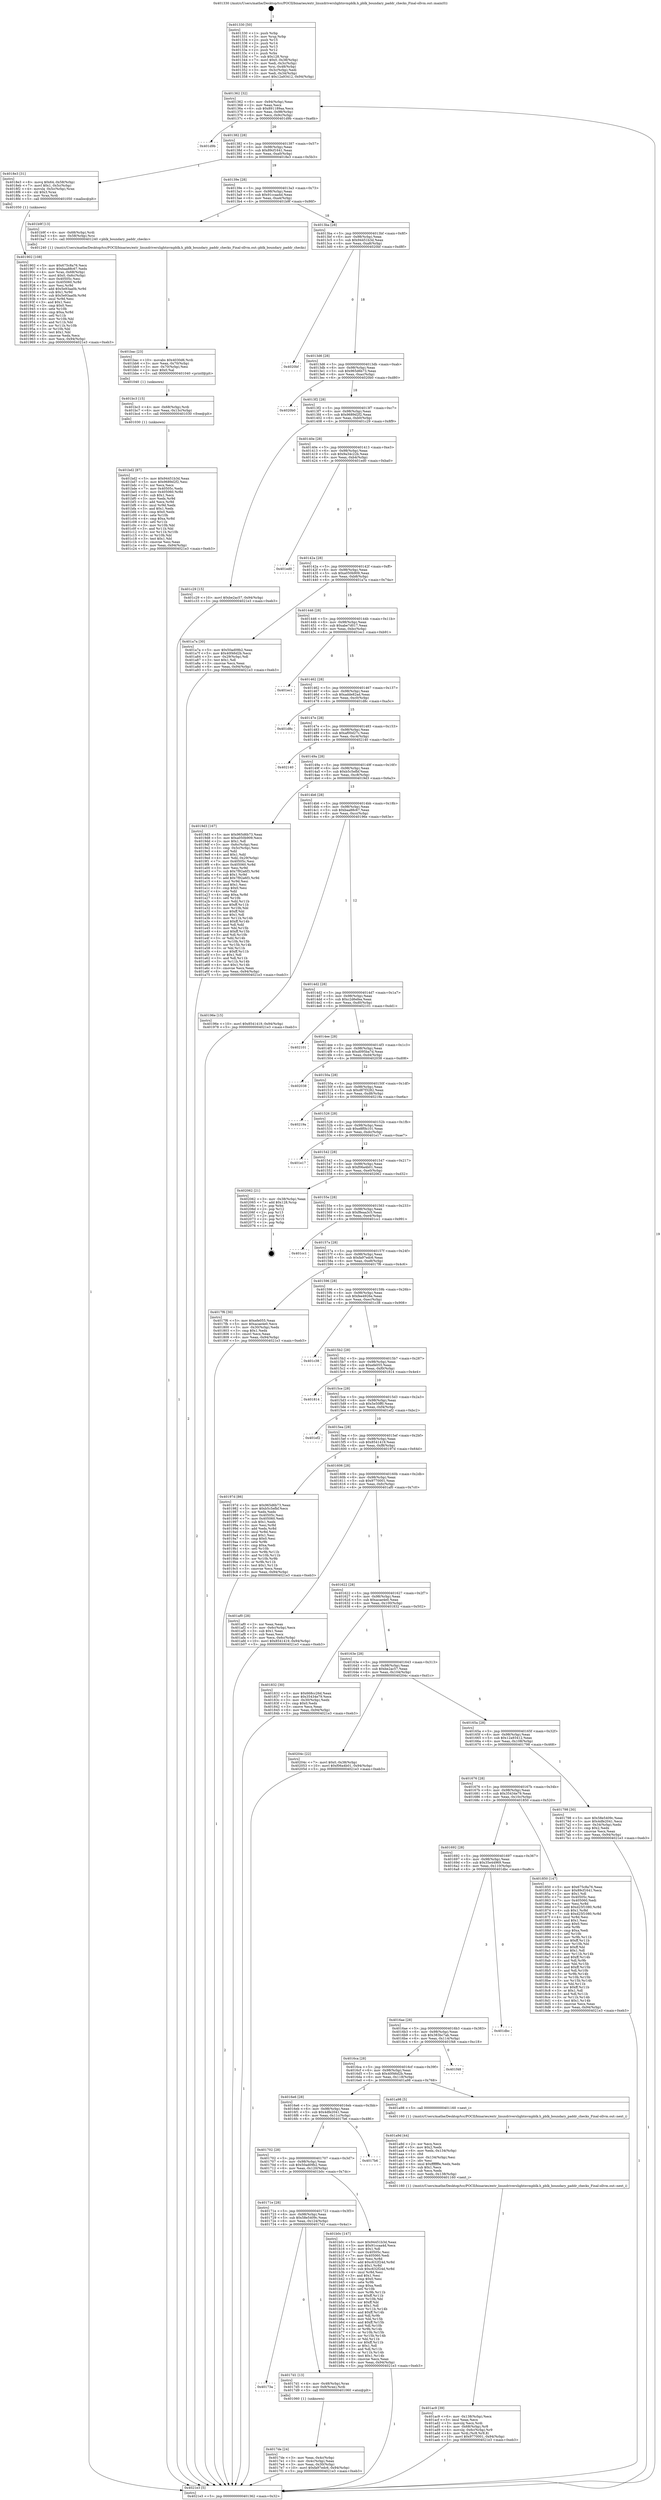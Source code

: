 digraph "0x401330" {
  label = "0x401330 (/mnt/c/Users/mathe/Desktop/tcc/POCII/binaries/extr_linuxdriverslightnvmpblk.h_pblk_boundary_paddr_checks_Final-ollvm.out::main(0))"
  labelloc = "t"
  node[shape=record]

  Entry [label="",width=0.3,height=0.3,shape=circle,fillcolor=black,style=filled]
  "0x401362" [label="{
     0x401362 [32]\l
     | [instrs]\l
     &nbsp;&nbsp;0x401362 \<+6\>: mov -0x94(%rbp),%eax\l
     &nbsp;&nbsp;0x401368 \<+2\>: mov %eax,%ecx\l
     &nbsp;&nbsp;0x40136a \<+6\>: sub $0x891189aa,%ecx\l
     &nbsp;&nbsp;0x401370 \<+6\>: mov %eax,-0x98(%rbp)\l
     &nbsp;&nbsp;0x401376 \<+6\>: mov %ecx,-0x9c(%rbp)\l
     &nbsp;&nbsp;0x40137c \<+6\>: je 0000000000401d9b \<main+0xa6b\>\l
  }"]
  "0x401d9b" [label="{
     0x401d9b\l
  }", style=dashed]
  "0x401382" [label="{
     0x401382 [28]\l
     | [instrs]\l
     &nbsp;&nbsp;0x401382 \<+5\>: jmp 0000000000401387 \<main+0x57\>\l
     &nbsp;&nbsp;0x401387 \<+6\>: mov -0x98(%rbp),%eax\l
     &nbsp;&nbsp;0x40138d \<+5\>: sub $0x89cf1641,%eax\l
     &nbsp;&nbsp;0x401392 \<+6\>: mov %eax,-0xa0(%rbp)\l
     &nbsp;&nbsp;0x401398 \<+6\>: je 00000000004018e3 \<main+0x5b3\>\l
  }"]
  Exit [label="",width=0.3,height=0.3,shape=circle,fillcolor=black,style=filled,peripheries=2]
  "0x4018e3" [label="{
     0x4018e3 [31]\l
     | [instrs]\l
     &nbsp;&nbsp;0x4018e3 \<+8\>: movq $0x64,-0x58(%rbp)\l
     &nbsp;&nbsp;0x4018eb \<+7\>: movl $0x1,-0x5c(%rbp)\l
     &nbsp;&nbsp;0x4018f2 \<+4\>: movslq -0x5c(%rbp),%rax\l
     &nbsp;&nbsp;0x4018f6 \<+4\>: shl $0x3,%rax\l
     &nbsp;&nbsp;0x4018fa \<+3\>: mov %rax,%rdi\l
     &nbsp;&nbsp;0x4018fd \<+5\>: call 0000000000401050 \<malloc@plt\>\l
     | [calls]\l
     &nbsp;&nbsp;0x401050 \{1\} (unknown)\l
  }"]
  "0x40139e" [label="{
     0x40139e [28]\l
     | [instrs]\l
     &nbsp;&nbsp;0x40139e \<+5\>: jmp 00000000004013a3 \<main+0x73\>\l
     &nbsp;&nbsp;0x4013a3 \<+6\>: mov -0x98(%rbp),%eax\l
     &nbsp;&nbsp;0x4013a9 \<+5\>: sub $0x91ccaa4d,%eax\l
     &nbsp;&nbsp;0x4013ae \<+6\>: mov %eax,-0xa4(%rbp)\l
     &nbsp;&nbsp;0x4013b4 \<+6\>: je 0000000000401b9f \<main+0x86f\>\l
  }"]
  "0x401bd2" [label="{
     0x401bd2 [87]\l
     | [instrs]\l
     &nbsp;&nbsp;0x401bd2 \<+5\>: mov $0x94451b3d,%eax\l
     &nbsp;&nbsp;0x401bd7 \<+5\>: mov $0x9689d2f2,%esi\l
     &nbsp;&nbsp;0x401bdc \<+2\>: xor %ecx,%ecx\l
     &nbsp;&nbsp;0x401bde \<+7\>: mov 0x40505c,%edx\l
     &nbsp;&nbsp;0x401be5 \<+8\>: mov 0x405060,%r8d\l
     &nbsp;&nbsp;0x401bed \<+3\>: sub $0x1,%ecx\l
     &nbsp;&nbsp;0x401bf0 \<+3\>: mov %edx,%r9d\l
     &nbsp;&nbsp;0x401bf3 \<+3\>: add %ecx,%r9d\l
     &nbsp;&nbsp;0x401bf6 \<+4\>: imul %r9d,%edx\l
     &nbsp;&nbsp;0x401bfa \<+3\>: and $0x1,%edx\l
     &nbsp;&nbsp;0x401bfd \<+3\>: cmp $0x0,%edx\l
     &nbsp;&nbsp;0x401c00 \<+4\>: sete %r10b\l
     &nbsp;&nbsp;0x401c04 \<+4\>: cmp $0xa,%r8d\l
     &nbsp;&nbsp;0x401c08 \<+4\>: setl %r11b\l
     &nbsp;&nbsp;0x401c0c \<+3\>: mov %r10b,%bl\l
     &nbsp;&nbsp;0x401c0f \<+3\>: and %r11b,%bl\l
     &nbsp;&nbsp;0x401c12 \<+3\>: xor %r11b,%r10b\l
     &nbsp;&nbsp;0x401c15 \<+3\>: or %r10b,%bl\l
     &nbsp;&nbsp;0x401c18 \<+3\>: test $0x1,%bl\l
     &nbsp;&nbsp;0x401c1b \<+3\>: cmovne %esi,%eax\l
     &nbsp;&nbsp;0x401c1e \<+6\>: mov %eax,-0x94(%rbp)\l
     &nbsp;&nbsp;0x401c24 \<+5\>: jmp 00000000004021e3 \<main+0xeb3\>\l
  }"]
  "0x401b9f" [label="{
     0x401b9f [13]\l
     | [instrs]\l
     &nbsp;&nbsp;0x401b9f \<+4\>: mov -0x68(%rbp),%rdi\l
     &nbsp;&nbsp;0x401ba3 \<+4\>: mov -0x58(%rbp),%rsi\l
     &nbsp;&nbsp;0x401ba7 \<+5\>: call 0000000000401240 \<pblk_boundary_paddr_checks\>\l
     | [calls]\l
     &nbsp;&nbsp;0x401240 \{1\} (/mnt/c/Users/mathe/Desktop/tcc/POCII/binaries/extr_linuxdriverslightnvmpblk.h_pblk_boundary_paddr_checks_Final-ollvm.out::pblk_boundary_paddr_checks)\l
  }"]
  "0x4013ba" [label="{
     0x4013ba [28]\l
     | [instrs]\l
     &nbsp;&nbsp;0x4013ba \<+5\>: jmp 00000000004013bf \<main+0x8f\>\l
     &nbsp;&nbsp;0x4013bf \<+6\>: mov -0x98(%rbp),%eax\l
     &nbsp;&nbsp;0x4013c5 \<+5\>: sub $0x94451b3d,%eax\l
     &nbsp;&nbsp;0x4013ca \<+6\>: mov %eax,-0xa8(%rbp)\l
     &nbsp;&nbsp;0x4013d0 \<+6\>: je 00000000004020bf \<main+0xd8f\>\l
  }"]
  "0x401bc3" [label="{
     0x401bc3 [15]\l
     | [instrs]\l
     &nbsp;&nbsp;0x401bc3 \<+4\>: mov -0x68(%rbp),%rdi\l
     &nbsp;&nbsp;0x401bc7 \<+6\>: mov %eax,-0x13c(%rbp)\l
     &nbsp;&nbsp;0x401bcd \<+5\>: call 0000000000401030 \<free@plt\>\l
     | [calls]\l
     &nbsp;&nbsp;0x401030 \{1\} (unknown)\l
  }"]
  "0x4020bf" [label="{
     0x4020bf\l
  }", style=dashed]
  "0x4013d6" [label="{
     0x4013d6 [28]\l
     | [instrs]\l
     &nbsp;&nbsp;0x4013d6 \<+5\>: jmp 00000000004013db \<main+0xab\>\l
     &nbsp;&nbsp;0x4013db \<+6\>: mov -0x98(%rbp),%eax\l
     &nbsp;&nbsp;0x4013e1 \<+5\>: sub $0x965d6b73,%eax\l
     &nbsp;&nbsp;0x4013e6 \<+6\>: mov %eax,-0xac(%rbp)\l
     &nbsp;&nbsp;0x4013ec \<+6\>: je 00000000004020b0 \<main+0xd80\>\l
  }"]
  "0x401bac" [label="{
     0x401bac [23]\l
     | [instrs]\l
     &nbsp;&nbsp;0x401bac \<+10\>: movabs $0x4030d6,%rdi\l
     &nbsp;&nbsp;0x401bb6 \<+3\>: mov %eax,-0x70(%rbp)\l
     &nbsp;&nbsp;0x401bb9 \<+3\>: mov -0x70(%rbp),%esi\l
     &nbsp;&nbsp;0x401bbc \<+2\>: mov $0x0,%al\l
     &nbsp;&nbsp;0x401bbe \<+5\>: call 0000000000401040 \<printf@plt\>\l
     | [calls]\l
     &nbsp;&nbsp;0x401040 \{1\} (unknown)\l
  }"]
  "0x4020b0" [label="{
     0x4020b0\l
  }", style=dashed]
  "0x4013f2" [label="{
     0x4013f2 [28]\l
     | [instrs]\l
     &nbsp;&nbsp;0x4013f2 \<+5\>: jmp 00000000004013f7 \<main+0xc7\>\l
     &nbsp;&nbsp;0x4013f7 \<+6\>: mov -0x98(%rbp),%eax\l
     &nbsp;&nbsp;0x4013fd \<+5\>: sub $0x9689d2f2,%eax\l
     &nbsp;&nbsp;0x401402 \<+6\>: mov %eax,-0xb0(%rbp)\l
     &nbsp;&nbsp;0x401408 \<+6\>: je 0000000000401c29 \<main+0x8f9\>\l
  }"]
  "0x401ac9" [label="{
     0x401ac9 [39]\l
     | [instrs]\l
     &nbsp;&nbsp;0x401ac9 \<+6\>: mov -0x138(%rbp),%ecx\l
     &nbsp;&nbsp;0x401acf \<+3\>: imul %eax,%ecx\l
     &nbsp;&nbsp;0x401ad2 \<+3\>: movslq %ecx,%rdi\l
     &nbsp;&nbsp;0x401ad5 \<+4\>: mov -0x68(%rbp),%r8\l
     &nbsp;&nbsp;0x401ad9 \<+4\>: movslq -0x6c(%rbp),%r9\l
     &nbsp;&nbsp;0x401add \<+4\>: mov %rdi,(%r8,%r9,8)\l
     &nbsp;&nbsp;0x401ae1 \<+10\>: movl $0x9770001,-0x94(%rbp)\l
     &nbsp;&nbsp;0x401aeb \<+5\>: jmp 00000000004021e3 \<main+0xeb3\>\l
  }"]
  "0x401c29" [label="{
     0x401c29 [15]\l
     | [instrs]\l
     &nbsp;&nbsp;0x401c29 \<+10\>: movl $0xbe2ac57,-0x94(%rbp)\l
     &nbsp;&nbsp;0x401c33 \<+5\>: jmp 00000000004021e3 \<main+0xeb3\>\l
  }"]
  "0x40140e" [label="{
     0x40140e [28]\l
     | [instrs]\l
     &nbsp;&nbsp;0x40140e \<+5\>: jmp 0000000000401413 \<main+0xe3\>\l
     &nbsp;&nbsp;0x401413 \<+6\>: mov -0x98(%rbp),%eax\l
     &nbsp;&nbsp;0x401419 \<+5\>: sub $0x9a34c22b,%eax\l
     &nbsp;&nbsp;0x40141e \<+6\>: mov %eax,-0xb4(%rbp)\l
     &nbsp;&nbsp;0x401424 \<+6\>: je 0000000000401ed0 \<main+0xba0\>\l
  }"]
  "0x401a9d" [label="{
     0x401a9d [44]\l
     | [instrs]\l
     &nbsp;&nbsp;0x401a9d \<+2\>: xor %ecx,%ecx\l
     &nbsp;&nbsp;0x401a9f \<+5\>: mov $0x2,%edx\l
     &nbsp;&nbsp;0x401aa4 \<+6\>: mov %edx,-0x134(%rbp)\l
     &nbsp;&nbsp;0x401aaa \<+1\>: cltd\l
     &nbsp;&nbsp;0x401aab \<+6\>: mov -0x134(%rbp),%esi\l
     &nbsp;&nbsp;0x401ab1 \<+2\>: idiv %esi\l
     &nbsp;&nbsp;0x401ab3 \<+6\>: imul $0xfffffffe,%edx,%edx\l
     &nbsp;&nbsp;0x401ab9 \<+3\>: sub $0x1,%ecx\l
     &nbsp;&nbsp;0x401abc \<+2\>: sub %ecx,%edx\l
     &nbsp;&nbsp;0x401abe \<+6\>: mov %edx,-0x138(%rbp)\l
     &nbsp;&nbsp;0x401ac4 \<+5\>: call 0000000000401160 \<next_i\>\l
     | [calls]\l
     &nbsp;&nbsp;0x401160 \{1\} (/mnt/c/Users/mathe/Desktop/tcc/POCII/binaries/extr_linuxdriverslightnvmpblk.h_pblk_boundary_paddr_checks_Final-ollvm.out::next_i)\l
  }"]
  "0x401ed0" [label="{
     0x401ed0\l
  }", style=dashed]
  "0x40142a" [label="{
     0x40142a [28]\l
     | [instrs]\l
     &nbsp;&nbsp;0x40142a \<+5\>: jmp 000000000040142f \<main+0xff\>\l
     &nbsp;&nbsp;0x40142f \<+6\>: mov -0x98(%rbp),%eax\l
     &nbsp;&nbsp;0x401435 \<+5\>: sub $0xa050b909,%eax\l
     &nbsp;&nbsp;0x40143a \<+6\>: mov %eax,-0xb8(%rbp)\l
     &nbsp;&nbsp;0x401440 \<+6\>: je 0000000000401a7a \<main+0x74a\>\l
  }"]
  "0x401902" [label="{
     0x401902 [108]\l
     | [instrs]\l
     &nbsp;&nbsp;0x401902 \<+5\>: mov $0x675c8a76,%ecx\l
     &nbsp;&nbsp;0x401907 \<+5\>: mov $0xbaa88c67,%edx\l
     &nbsp;&nbsp;0x40190c \<+4\>: mov %rax,-0x68(%rbp)\l
     &nbsp;&nbsp;0x401910 \<+7\>: movl $0x0,-0x6c(%rbp)\l
     &nbsp;&nbsp;0x401917 \<+7\>: mov 0x40505c,%esi\l
     &nbsp;&nbsp;0x40191e \<+8\>: mov 0x405060,%r8d\l
     &nbsp;&nbsp;0x401926 \<+3\>: mov %esi,%r9d\l
     &nbsp;&nbsp;0x401929 \<+7\>: add $0x5e93aa0b,%r9d\l
     &nbsp;&nbsp;0x401930 \<+4\>: sub $0x1,%r9d\l
     &nbsp;&nbsp;0x401934 \<+7\>: sub $0x5e93aa0b,%r9d\l
     &nbsp;&nbsp;0x40193b \<+4\>: imul %r9d,%esi\l
     &nbsp;&nbsp;0x40193f \<+3\>: and $0x1,%esi\l
     &nbsp;&nbsp;0x401942 \<+3\>: cmp $0x0,%esi\l
     &nbsp;&nbsp;0x401945 \<+4\>: sete %r10b\l
     &nbsp;&nbsp;0x401949 \<+4\>: cmp $0xa,%r8d\l
     &nbsp;&nbsp;0x40194d \<+4\>: setl %r11b\l
     &nbsp;&nbsp;0x401951 \<+3\>: mov %r10b,%bl\l
     &nbsp;&nbsp;0x401954 \<+3\>: and %r11b,%bl\l
     &nbsp;&nbsp;0x401957 \<+3\>: xor %r11b,%r10b\l
     &nbsp;&nbsp;0x40195a \<+3\>: or %r10b,%bl\l
     &nbsp;&nbsp;0x40195d \<+3\>: test $0x1,%bl\l
     &nbsp;&nbsp;0x401960 \<+3\>: cmovne %edx,%ecx\l
     &nbsp;&nbsp;0x401963 \<+6\>: mov %ecx,-0x94(%rbp)\l
     &nbsp;&nbsp;0x401969 \<+5\>: jmp 00000000004021e3 \<main+0xeb3\>\l
  }"]
  "0x401a7a" [label="{
     0x401a7a [30]\l
     | [instrs]\l
     &nbsp;&nbsp;0x401a7a \<+5\>: mov $0x50ad09b2,%eax\l
     &nbsp;&nbsp;0x401a7f \<+5\>: mov $0x40f46d2b,%ecx\l
     &nbsp;&nbsp;0x401a84 \<+3\>: mov -0x29(%rbp),%dl\l
     &nbsp;&nbsp;0x401a87 \<+3\>: test $0x1,%dl\l
     &nbsp;&nbsp;0x401a8a \<+3\>: cmovne %ecx,%eax\l
     &nbsp;&nbsp;0x401a8d \<+6\>: mov %eax,-0x94(%rbp)\l
     &nbsp;&nbsp;0x401a93 \<+5\>: jmp 00000000004021e3 \<main+0xeb3\>\l
  }"]
  "0x401446" [label="{
     0x401446 [28]\l
     | [instrs]\l
     &nbsp;&nbsp;0x401446 \<+5\>: jmp 000000000040144b \<main+0x11b\>\l
     &nbsp;&nbsp;0x40144b \<+6\>: mov -0x98(%rbp),%eax\l
     &nbsp;&nbsp;0x401451 \<+5\>: sub $0xabe7d017,%eax\l
     &nbsp;&nbsp;0x401456 \<+6\>: mov %eax,-0xbc(%rbp)\l
     &nbsp;&nbsp;0x40145c \<+6\>: je 0000000000401ec1 \<main+0xb91\>\l
  }"]
  "0x4017de" [label="{
     0x4017de [24]\l
     | [instrs]\l
     &nbsp;&nbsp;0x4017de \<+3\>: mov %eax,-0x4c(%rbp)\l
     &nbsp;&nbsp;0x4017e1 \<+3\>: mov -0x4c(%rbp),%eax\l
     &nbsp;&nbsp;0x4017e4 \<+3\>: mov %eax,-0x30(%rbp)\l
     &nbsp;&nbsp;0x4017e7 \<+10\>: movl $0xfa97edc6,-0x94(%rbp)\l
     &nbsp;&nbsp;0x4017f1 \<+5\>: jmp 00000000004021e3 \<main+0xeb3\>\l
  }"]
  "0x401ec1" [label="{
     0x401ec1\l
  }", style=dashed]
  "0x401462" [label="{
     0x401462 [28]\l
     | [instrs]\l
     &nbsp;&nbsp;0x401462 \<+5\>: jmp 0000000000401467 \<main+0x137\>\l
     &nbsp;&nbsp;0x401467 \<+6\>: mov -0x98(%rbp),%eax\l
     &nbsp;&nbsp;0x40146d \<+5\>: sub $0xadde82ad,%eax\l
     &nbsp;&nbsp;0x401472 \<+6\>: mov %eax,-0xc0(%rbp)\l
     &nbsp;&nbsp;0x401478 \<+6\>: je 0000000000401d8c \<main+0xa5c\>\l
  }"]
  "0x40173a" [label="{
     0x40173a\l
  }", style=dashed]
  "0x401d8c" [label="{
     0x401d8c\l
  }", style=dashed]
  "0x40147e" [label="{
     0x40147e [28]\l
     | [instrs]\l
     &nbsp;&nbsp;0x40147e \<+5\>: jmp 0000000000401483 \<main+0x153\>\l
     &nbsp;&nbsp;0x401483 \<+6\>: mov -0x98(%rbp),%eax\l
     &nbsp;&nbsp;0x401489 \<+5\>: sub $0xaf00d27c,%eax\l
     &nbsp;&nbsp;0x40148e \<+6\>: mov %eax,-0xc4(%rbp)\l
     &nbsp;&nbsp;0x401494 \<+6\>: je 0000000000402140 \<main+0xe10\>\l
  }"]
  "0x4017d1" [label="{
     0x4017d1 [13]\l
     | [instrs]\l
     &nbsp;&nbsp;0x4017d1 \<+4\>: mov -0x48(%rbp),%rax\l
     &nbsp;&nbsp;0x4017d5 \<+4\>: mov 0x8(%rax),%rdi\l
     &nbsp;&nbsp;0x4017d9 \<+5\>: call 0000000000401060 \<atoi@plt\>\l
     | [calls]\l
     &nbsp;&nbsp;0x401060 \{1\} (unknown)\l
  }"]
  "0x402140" [label="{
     0x402140\l
  }", style=dashed]
  "0x40149a" [label="{
     0x40149a [28]\l
     | [instrs]\l
     &nbsp;&nbsp;0x40149a \<+5\>: jmp 000000000040149f \<main+0x16f\>\l
     &nbsp;&nbsp;0x40149f \<+6\>: mov -0x98(%rbp),%eax\l
     &nbsp;&nbsp;0x4014a5 \<+5\>: sub $0xb5c5efbf,%eax\l
     &nbsp;&nbsp;0x4014aa \<+6\>: mov %eax,-0xc8(%rbp)\l
     &nbsp;&nbsp;0x4014b0 \<+6\>: je 00000000004019d3 \<main+0x6a3\>\l
  }"]
  "0x40171e" [label="{
     0x40171e [28]\l
     | [instrs]\l
     &nbsp;&nbsp;0x40171e \<+5\>: jmp 0000000000401723 \<main+0x3f3\>\l
     &nbsp;&nbsp;0x401723 \<+6\>: mov -0x98(%rbp),%eax\l
     &nbsp;&nbsp;0x401729 \<+5\>: sub $0x58e5409c,%eax\l
     &nbsp;&nbsp;0x40172e \<+6\>: mov %eax,-0x124(%rbp)\l
     &nbsp;&nbsp;0x401734 \<+6\>: je 00000000004017d1 \<main+0x4a1\>\l
  }"]
  "0x4019d3" [label="{
     0x4019d3 [167]\l
     | [instrs]\l
     &nbsp;&nbsp;0x4019d3 \<+5\>: mov $0x965d6b73,%eax\l
     &nbsp;&nbsp;0x4019d8 \<+5\>: mov $0xa050b909,%ecx\l
     &nbsp;&nbsp;0x4019dd \<+2\>: mov $0x1,%dl\l
     &nbsp;&nbsp;0x4019df \<+3\>: mov -0x6c(%rbp),%esi\l
     &nbsp;&nbsp;0x4019e2 \<+3\>: cmp -0x5c(%rbp),%esi\l
     &nbsp;&nbsp;0x4019e5 \<+4\>: setl %dil\l
     &nbsp;&nbsp;0x4019e9 \<+4\>: and $0x1,%dil\l
     &nbsp;&nbsp;0x4019ed \<+4\>: mov %dil,-0x29(%rbp)\l
     &nbsp;&nbsp;0x4019f1 \<+7\>: mov 0x40505c,%esi\l
     &nbsp;&nbsp;0x4019f8 \<+8\>: mov 0x405060,%r8d\l
     &nbsp;&nbsp;0x401a00 \<+3\>: mov %esi,%r9d\l
     &nbsp;&nbsp;0x401a03 \<+7\>: sub $0x7f92a6f3,%r9d\l
     &nbsp;&nbsp;0x401a0a \<+4\>: sub $0x1,%r9d\l
     &nbsp;&nbsp;0x401a0e \<+7\>: add $0x7f92a6f3,%r9d\l
     &nbsp;&nbsp;0x401a15 \<+4\>: imul %r9d,%esi\l
     &nbsp;&nbsp;0x401a19 \<+3\>: and $0x1,%esi\l
     &nbsp;&nbsp;0x401a1c \<+3\>: cmp $0x0,%esi\l
     &nbsp;&nbsp;0x401a1f \<+4\>: sete %dil\l
     &nbsp;&nbsp;0x401a23 \<+4\>: cmp $0xa,%r8d\l
     &nbsp;&nbsp;0x401a27 \<+4\>: setl %r10b\l
     &nbsp;&nbsp;0x401a2b \<+3\>: mov %dil,%r11b\l
     &nbsp;&nbsp;0x401a2e \<+4\>: xor $0xff,%r11b\l
     &nbsp;&nbsp;0x401a32 \<+3\>: mov %r10b,%bl\l
     &nbsp;&nbsp;0x401a35 \<+3\>: xor $0xff,%bl\l
     &nbsp;&nbsp;0x401a38 \<+3\>: xor $0x1,%dl\l
     &nbsp;&nbsp;0x401a3b \<+3\>: mov %r11b,%r14b\l
     &nbsp;&nbsp;0x401a3e \<+4\>: and $0xff,%r14b\l
     &nbsp;&nbsp;0x401a42 \<+3\>: and %dl,%dil\l
     &nbsp;&nbsp;0x401a45 \<+3\>: mov %bl,%r15b\l
     &nbsp;&nbsp;0x401a48 \<+4\>: and $0xff,%r15b\l
     &nbsp;&nbsp;0x401a4c \<+3\>: and %dl,%r10b\l
     &nbsp;&nbsp;0x401a4f \<+3\>: or %dil,%r14b\l
     &nbsp;&nbsp;0x401a52 \<+3\>: or %r10b,%r15b\l
     &nbsp;&nbsp;0x401a55 \<+3\>: xor %r15b,%r14b\l
     &nbsp;&nbsp;0x401a58 \<+3\>: or %bl,%r11b\l
     &nbsp;&nbsp;0x401a5b \<+4\>: xor $0xff,%r11b\l
     &nbsp;&nbsp;0x401a5f \<+3\>: or $0x1,%dl\l
     &nbsp;&nbsp;0x401a62 \<+3\>: and %dl,%r11b\l
     &nbsp;&nbsp;0x401a65 \<+3\>: or %r11b,%r14b\l
     &nbsp;&nbsp;0x401a68 \<+4\>: test $0x1,%r14b\l
     &nbsp;&nbsp;0x401a6c \<+3\>: cmovne %ecx,%eax\l
     &nbsp;&nbsp;0x401a6f \<+6\>: mov %eax,-0x94(%rbp)\l
     &nbsp;&nbsp;0x401a75 \<+5\>: jmp 00000000004021e3 \<main+0xeb3\>\l
  }"]
  "0x4014b6" [label="{
     0x4014b6 [28]\l
     | [instrs]\l
     &nbsp;&nbsp;0x4014b6 \<+5\>: jmp 00000000004014bb \<main+0x18b\>\l
     &nbsp;&nbsp;0x4014bb \<+6\>: mov -0x98(%rbp),%eax\l
     &nbsp;&nbsp;0x4014c1 \<+5\>: sub $0xbaa88c67,%eax\l
     &nbsp;&nbsp;0x4014c6 \<+6\>: mov %eax,-0xcc(%rbp)\l
     &nbsp;&nbsp;0x4014cc \<+6\>: je 000000000040196e \<main+0x63e\>\l
  }"]
  "0x401b0c" [label="{
     0x401b0c [147]\l
     | [instrs]\l
     &nbsp;&nbsp;0x401b0c \<+5\>: mov $0x94451b3d,%eax\l
     &nbsp;&nbsp;0x401b11 \<+5\>: mov $0x91ccaa4d,%ecx\l
     &nbsp;&nbsp;0x401b16 \<+2\>: mov $0x1,%dl\l
     &nbsp;&nbsp;0x401b18 \<+7\>: mov 0x40505c,%esi\l
     &nbsp;&nbsp;0x401b1f \<+7\>: mov 0x405060,%edi\l
     &nbsp;&nbsp;0x401b26 \<+3\>: mov %esi,%r8d\l
     &nbsp;&nbsp;0x401b29 \<+7\>: add $0xc632f24d,%r8d\l
     &nbsp;&nbsp;0x401b30 \<+4\>: sub $0x1,%r8d\l
     &nbsp;&nbsp;0x401b34 \<+7\>: sub $0xc632f24d,%r8d\l
     &nbsp;&nbsp;0x401b3b \<+4\>: imul %r8d,%esi\l
     &nbsp;&nbsp;0x401b3f \<+3\>: and $0x1,%esi\l
     &nbsp;&nbsp;0x401b42 \<+3\>: cmp $0x0,%esi\l
     &nbsp;&nbsp;0x401b45 \<+4\>: sete %r9b\l
     &nbsp;&nbsp;0x401b49 \<+3\>: cmp $0xa,%edi\l
     &nbsp;&nbsp;0x401b4c \<+4\>: setl %r10b\l
     &nbsp;&nbsp;0x401b50 \<+3\>: mov %r9b,%r11b\l
     &nbsp;&nbsp;0x401b53 \<+4\>: xor $0xff,%r11b\l
     &nbsp;&nbsp;0x401b57 \<+3\>: mov %r10b,%bl\l
     &nbsp;&nbsp;0x401b5a \<+3\>: xor $0xff,%bl\l
     &nbsp;&nbsp;0x401b5d \<+3\>: xor $0x1,%dl\l
     &nbsp;&nbsp;0x401b60 \<+3\>: mov %r11b,%r14b\l
     &nbsp;&nbsp;0x401b63 \<+4\>: and $0xff,%r14b\l
     &nbsp;&nbsp;0x401b67 \<+3\>: and %dl,%r9b\l
     &nbsp;&nbsp;0x401b6a \<+3\>: mov %bl,%r15b\l
     &nbsp;&nbsp;0x401b6d \<+4\>: and $0xff,%r15b\l
     &nbsp;&nbsp;0x401b71 \<+3\>: and %dl,%r10b\l
     &nbsp;&nbsp;0x401b74 \<+3\>: or %r9b,%r14b\l
     &nbsp;&nbsp;0x401b77 \<+3\>: or %r10b,%r15b\l
     &nbsp;&nbsp;0x401b7a \<+3\>: xor %r15b,%r14b\l
     &nbsp;&nbsp;0x401b7d \<+3\>: or %bl,%r11b\l
     &nbsp;&nbsp;0x401b80 \<+4\>: xor $0xff,%r11b\l
     &nbsp;&nbsp;0x401b84 \<+3\>: or $0x1,%dl\l
     &nbsp;&nbsp;0x401b87 \<+3\>: and %dl,%r11b\l
     &nbsp;&nbsp;0x401b8a \<+3\>: or %r11b,%r14b\l
     &nbsp;&nbsp;0x401b8d \<+4\>: test $0x1,%r14b\l
     &nbsp;&nbsp;0x401b91 \<+3\>: cmovne %ecx,%eax\l
     &nbsp;&nbsp;0x401b94 \<+6\>: mov %eax,-0x94(%rbp)\l
     &nbsp;&nbsp;0x401b9a \<+5\>: jmp 00000000004021e3 \<main+0xeb3\>\l
  }"]
  "0x40196e" [label="{
     0x40196e [15]\l
     | [instrs]\l
     &nbsp;&nbsp;0x40196e \<+10\>: movl $0x8541419,-0x94(%rbp)\l
     &nbsp;&nbsp;0x401978 \<+5\>: jmp 00000000004021e3 \<main+0xeb3\>\l
  }"]
  "0x4014d2" [label="{
     0x4014d2 [28]\l
     | [instrs]\l
     &nbsp;&nbsp;0x4014d2 \<+5\>: jmp 00000000004014d7 \<main+0x1a7\>\l
     &nbsp;&nbsp;0x4014d7 \<+6\>: mov -0x98(%rbp),%eax\l
     &nbsp;&nbsp;0x4014dd \<+5\>: sub $0xc2d6efea,%eax\l
     &nbsp;&nbsp;0x4014e2 \<+6\>: mov %eax,-0xd0(%rbp)\l
     &nbsp;&nbsp;0x4014e8 \<+6\>: je 0000000000402101 \<main+0xdd1\>\l
  }"]
  "0x401702" [label="{
     0x401702 [28]\l
     | [instrs]\l
     &nbsp;&nbsp;0x401702 \<+5\>: jmp 0000000000401707 \<main+0x3d7\>\l
     &nbsp;&nbsp;0x401707 \<+6\>: mov -0x98(%rbp),%eax\l
     &nbsp;&nbsp;0x40170d \<+5\>: sub $0x50ad09b2,%eax\l
     &nbsp;&nbsp;0x401712 \<+6\>: mov %eax,-0x120(%rbp)\l
     &nbsp;&nbsp;0x401718 \<+6\>: je 0000000000401b0c \<main+0x7dc\>\l
  }"]
  "0x402101" [label="{
     0x402101\l
  }", style=dashed]
  "0x4014ee" [label="{
     0x4014ee [28]\l
     | [instrs]\l
     &nbsp;&nbsp;0x4014ee \<+5\>: jmp 00000000004014f3 \<main+0x1c3\>\l
     &nbsp;&nbsp;0x4014f3 \<+6\>: mov -0x98(%rbp),%eax\l
     &nbsp;&nbsp;0x4014f9 \<+5\>: sub $0xd095ba7d,%eax\l
     &nbsp;&nbsp;0x4014fe \<+6\>: mov %eax,-0xd4(%rbp)\l
     &nbsp;&nbsp;0x401504 \<+6\>: je 0000000000402038 \<main+0xd08\>\l
  }"]
  "0x4017b6" [label="{
     0x4017b6\l
  }", style=dashed]
  "0x402038" [label="{
     0x402038\l
  }", style=dashed]
  "0x40150a" [label="{
     0x40150a [28]\l
     | [instrs]\l
     &nbsp;&nbsp;0x40150a \<+5\>: jmp 000000000040150f \<main+0x1df\>\l
     &nbsp;&nbsp;0x40150f \<+6\>: mov -0x98(%rbp),%eax\l
     &nbsp;&nbsp;0x401515 \<+5\>: sub $0xd87f3282,%eax\l
     &nbsp;&nbsp;0x40151a \<+6\>: mov %eax,-0xd8(%rbp)\l
     &nbsp;&nbsp;0x401520 \<+6\>: je 000000000040219a \<main+0xe6a\>\l
  }"]
  "0x4016e6" [label="{
     0x4016e6 [28]\l
     | [instrs]\l
     &nbsp;&nbsp;0x4016e6 \<+5\>: jmp 00000000004016eb \<main+0x3bb\>\l
     &nbsp;&nbsp;0x4016eb \<+6\>: mov -0x98(%rbp),%eax\l
     &nbsp;&nbsp;0x4016f1 \<+5\>: sub $0x4dfe2041,%eax\l
     &nbsp;&nbsp;0x4016f6 \<+6\>: mov %eax,-0x11c(%rbp)\l
     &nbsp;&nbsp;0x4016fc \<+6\>: je 00000000004017b6 \<main+0x486\>\l
  }"]
  "0x40219a" [label="{
     0x40219a\l
  }", style=dashed]
  "0x401526" [label="{
     0x401526 [28]\l
     | [instrs]\l
     &nbsp;&nbsp;0x401526 \<+5\>: jmp 000000000040152b \<main+0x1fb\>\l
     &nbsp;&nbsp;0x40152b \<+6\>: mov -0x98(%rbp),%eax\l
     &nbsp;&nbsp;0x401531 \<+5\>: sub $0xe8f0b101,%eax\l
     &nbsp;&nbsp;0x401536 \<+6\>: mov %eax,-0xdc(%rbp)\l
     &nbsp;&nbsp;0x40153c \<+6\>: je 0000000000401e17 \<main+0xae7\>\l
  }"]
  "0x401a98" [label="{
     0x401a98 [5]\l
     | [instrs]\l
     &nbsp;&nbsp;0x401a98 \<+5\>: call 0000000000401160 \<next_i\>\l
     | [calls]\l
     &nbsp;&nbsp;0x401160 \{1\} (/mnt/c/Users/mathe/Desktop/tcc/POCII/binaries/extr_linuxdriverslightnvmpblk.h_pblk_boundary_paddr_checks_Final-ollvm.out::next_i)\l
  }"]
  "0x401e17" [label="{
     0x401e17\l
  }", style=dashed]
  "0x401542" [label="{
     0x401542 [28]\l
     | [instrs]\l
     &nbsp;&nbsp;0x401542 \<+5\>: jmp 0000000000401547 \<main+0x217\>\l
     &nbsp;&nbsp;0x401547 \<+6\>: mov -0x98(%rbp),%eax\l
     &nbsp;&nbsp;0x40154d \<+5\>: sub $0xf06a4b01,%eax\l
     &nbsp;&nbsp;0x401552 \<+6\>: mov %eax,-0xe0(%rbp)\l
     &nbsp;&nbsp;0x401558 \<+6\>: je 0000000000402062 \<main+0xd32\>\l
  }"]
  "0x4016ca" [label="{
     0x4016ca [28]\l
     | [instrs]\l
     &nbsp;&nbsp;0x4016ca \<+5\>: jmp 00000000004016cf \<main+0x39f\>\l
     &nbsp;&nbsp;0x4016cf \<+6\>: mov -0x98(%rbp),%eax\l
     &nbsp;&nbsp;0x4016d5 \<+5\>: sub $0x40f46d2b,%eax\l
     &nbsp;&nbsp;0x4016da \<+6\>: mov %eax,-0x118(%rbp)\l
     &nbsp;&nbsp;0x4016e0 \<+6\>: je 0000000000401a98 \<main+0x768\>\l
  }"]
  "0x402062" [label="{
     0x402062 [21]\l
     | [instrs]\l
     &nbsp;&nbsp;0x402062 \<+3\>: mov -0x38(%rbp),%eax\l
     &nbsp;&nbsp;0x402065 \<+7\>: add $0x128,%rsp\l
     &nbsp;&nbsp;0x40206c \<+1\>: pop %rbx\l
     &nbsp;&nbsp;0x40206d \<+2\>: pop %r12\l
     &nbsp;&nbsp;0x40206f \<+2\>: pop %r13\l
     &nbsp;&nbsp;0x402071 \<+2\>: pop %r14\l
     &nbsp;&nbsp;0x402073 \<+2\>: pop %r15\l
     &nbsp;&nbsp;0x402075 \<+1\>: pop %rbp\l
     &nbsp;&nbsp;0x402076 \<+1\>: ret\l
  }"]
  "0x40155e" [label="{
     0x40155e [28]\l
     | [instrs]\l
     &nbsp;&nbsp;0x40155e \<+5\>: jmp 0000000000401563 \<main+0x233\>\l
     &nbsp;&nbsp;0x401563 \<+6\>: mov -0x98(%rbp),%eax\l
     &nbsp;&nbsp;0x401569 \<+5\>: sub $0xf8eaa3c5,%eax\l
     &nbsp;&nbsp;0x40156e \<+6\>: mov %eax,-0xe4(%rbp)\l
     &nbsp;&nbsp;0x401574 \<+6\>: je 0000000000401cc1 \<main+0x991\>\l
  }"]
  "0x401f48" [label="{
     0x401f48\l
  }", style=dashed]
  "0x401cc1" [label="{
     0x401cc1\l
  }", style=dashed]
  "0x40157a" [label="{
     0x40157a [28]\l
     | [instrs]\l
     &nbsp;&nbsp;0x40157a \<+5\>: jmp 000000000040157f \<main+0x24f\>\l
     &nbsp;&nbsp;0x40157f \<+6\>: mov -0x98(%rbp),%eax\l
     &nbsp;&nbsp;0x401585 \<+5\>: sub $0xfa97edc6,%eax\l
     &nbsp;&nbsp;0x40158a \<+6\>: mov %eax,-0xe8(%rbp)\l
     &nbsp;&nbsp;0x401590 \<+6\>: je 00000000004017f6 \<main+0x4c6\>\l
  }"]
  "0x4016ae" [label="{
     0x4016ae [28]\l
     | [instrs]\l
     &nbsp;&nbsp;0x4016ae \<+5\>: jmp 00000000004016b3 \<main+0x383\>\l
     &nbsp;&nbsp;0x4016b3 \<+6\>: mov -0x98(%rbp),%eax\l
     &nbsp;&nbsp;0x4016b9 \<+5\>: sub $0x383bc7ab,%eax\l
     &nbsp;&nbsp;0x4016be \<+6\>: mov %eax,-0x114(%rbp)\l
     &nbsp;&nbsp;0x4016c4 \<+6\>: je 0000000000401f48 \<main+0xc18\>\l
  }"]
  "0x4017f6" [label="{
     0x4017f6 [30]\l
     | [instrs]\l
     &nbsp;&nbsp;0x4017f6 \<+5\>: mov $0xefe055,%eax\l
     &nbsp;&nbsp;0x4017fb \<+5\>: mov $0xacae4e0,%ecx\l
     &nbsp;&nbsp;0x401800 \<+3\>: mov -0x30(%rbp),%edx\l
     &nbsp;&nbsp;0x401803 \<+3\>: cmp $0x1,%edx\l
     &nbsp;&nbsp;0x401806 \<+3\>: cmovl %ecx,%eax\l
     &nbsp;&nbsp;0x401809 \<+6\>: mov %eax,-0x94(%rbp)\l
     &nbsp;&nbsp;0x40180f \<+5\>: jmp 00000000004021e3 \<main+0xeb3\>\l
  }"]
  "0x401596" [label="{
     0x401596 [28]\l
     | [instrs]\l
     &nbsp;&nbsp;0x401596 \<+5\>: jmp 000000000040159b \<main+0x26b\>\l
     &nbsp;&nbsp;0x40159b \<+6\>: mov -0x98(%rbp),%eax\l
     &nbsp;&nbsp;0x4015a1 \<+5\>: sub $0xfee4926e,%eax\l
     &nbsp;&nbsp;0x4015a6 \<+6\>: mov %eax,-0xec(%rbp)\l
     &nbsp;&nbsp;0x4015ac \<+6\>: je 0000000000401c38 \<main+0x908\>\l
  }"]
  "0x401dbc" [label="{
     0x401dbc\l
  }", style=dashed]
  "0x401c38" [label="{
     0x401c38\l
  }", style=dashed]
  "0x4015b2" [label="{
     0x4015b2 [28]\l
     | [instrs]\l
     &nbsp;&nbsp;0x4015b2 \<+5\>: jmp 00000000004015b7 \<main+0x287\>\l
     &nbsp;&nbsp;0x4015b7 \<+6\>: mov -0x98(%rbp),%eax\l
     &nbsp;&nbsp;0x4015bd \<+5\>: sub $0xefe055,%eax\l
     &nbsp;&nbsp;0x4015c2 \<+6\>: mov %eax,-0xf0(%rbp)\l
     &nbsp;&nbsp;0x4015c8 \<+6\>: je 0000000000401814 \<main+0x4e4\>\l
  }"]
  "0x401692" [label="{
     0x401692 [28]\l
     | [instrs]\l
     &nbsp;&nbsp;0x401692 \<+5\>: jmp 0000000000401697 \<main+0x367\>\l
     &nbsp;&nbsp;0x401697 \<+6\>: mov -0x98(%rbp),%eax\l
     &nbsp;&nbsp;0x40169d \<+5\>: sub $0x35e44969,%eax\l
     &nbsp;&nbsp;0x4016a2 \<+6\>: mov %eax,-0x110(%rbp)\l
     &nbsp;&nbsp;0x4016a8 \<+6\>: je 0000000000401dbc \<main+0xa8c\>\l
  }"]
  "0x401814" [label="{
     0x401814\l
  }", style=dashed]
  "0x4015ce" [label="{
     0x4015ce [28]\l
     | [instrs]\l
     &nbsp;&nbsp;0x4015ce \<+5\>: jmp 00000000004015d3 \<main+0x2a3\>\l
     &nbsp;&nbsp;0x4015d3 \<+6\>: mov -0x98(%rbp),%eax\l
     &nbsp;&nbsp;0x4015d9 \<+5\>: sub $0x5e50ff0,%eax\l
     &nbsp;&nbsp;0x4015de \<+6\>: mov %eax,-0xf4(%rbp)\l
     &nbsp;&nbsp;0x4015e4 \<+6\>: je 0000000000401ef2 \<main+0xbc2\>\l
  }"]
  "0x401850" [label="{
     0x401850 [147]\l
     | [instrs]\l
     &nbsp;&nbsp;0x401850 \<+5\>: mov $0x675c8a76,%eax\l
     &nbsp;&nbsp;0x401855 \<+5\>: mov $0x89cf1641,%ecx\l
     &nbsp;&nbsp;0x40185a \<+2\>: mov $0x1,%dl\l
     &nbsp;&nbsp;0x40185c \<+7\>: mov 0x40505c,%esi\l
     &nbsp;&nbsp;0x401863 \<+7\>: mov 0x405060,%edi\l
     &nbsp;&nbsp;0x40186a \<+3\>: mov %esi,%r8d\l
     &nbsp;&nbsp;0x40186d \<+7\>: add $0xd25f1080,%r8d\l
     &nbsp;&nbsp;0x401874 \<+4\>: sub $0x1,%r8d\l
     &nbsp;&nbsp;0x401878 \<+7\>: sub $0xd25f1080,%r8d\l
     &nbsp;&nbsp;0x40187f \<+4\>: imul %r8d,%esi\l
     &nbsp;&nbsp;0x401883 \<+3\>: and $0x1,%esi\l
     &nbsp;&nbsp;0x401886 \<+3\>: cmp $0x0,%esi\l
     &nbsp;&nbsp;0x401889 \<+4\>: sete %r9b\l
     &nbsp;&nbsp;0x40188d \<+3\>: cmp $0xa,%edi\l
     &nbsp;&nbsp;0x401890 \<+4\>: setl %r10b\l
     &nbsp;&nbsp;0x401894 \<+3\>: mov %r9b,%r11b\l
     &nbsp;&nbsp;0x401897 \<+4\>: xor $0xff,%r11b\l
     &nbsp;&nbsp;0x40189b \<+3\>: mov %r10b,%bl\l
     &nbsp;&nbsp;0x40189e \<+3\>: xor $0xff,%bl\l
     &nbsp;&nbsp;0x4018a1 \<+3\>: xor $0x1,%dl\l
     &nbsp;&nbsp;0x4018a4 \<+3\>: mov %r11b,%r14b\l
     &nbsp;&nbsp;0x4018a7 \<+4\>: and $0xff,%r14b\l
     &nbsp;&nbsp;0x4018ab \<+3\>: and %dl,%r9b\l
     &nbsp;&nbsp;0x4018ae \<+3\>: mov %bl,%r15b\l
     &nbsp;&nbsp;0x4018b1 \<+4\>: and $0xff,%r15b\l
     &nbsp;&nbsp;0x4018b5 \<+3\>: and %dl,%r10b\l
     &nbsp;&nbsp;0x4018b8 \<+3\>: or %r9b,%r14b\l
     &nbsp;&nbsp;0x4018bb \<+3\>: or %r10b,%r15b\l
     &nbsp;&nbsp;0x4018be \<+3\>: xor %r15b,%r14b\l
     &nbsp;&nbsp;0x4018c1 \<+3\>: or %bl,%r11b\l
     &nbsp;&nbsp;0x4018c4 \<+4\>: xor $0xff,%r11b\l
     &nbsp;&nbsp;0x4018c8 \<+3\>: or $0x1,%dl\l
     &nbsp;&nbsp;0x4018cb \<+3\>: and %dl,%r11b\l
     &nbsp;&nbsp;0x4018ce \<+3\>: or %r11b,%r14b\l
     &nbsp;&nbsp;0x4018d1 \<+4\>: test $0x1,%r14b\l
     &nbsp;&nbsp;0x4018d5 \<+3\>: cmovne %ecx,%eax\l
     &nbsp;&nbsp;0x4018d8 \<+6\>: mov %eax,-0x94(%rbp)\l
     &nbsp;&nbsp;0x4018de \<+5\>: jmp 00000000004021e3 \<main+0xeb3\>\l
  }"]
  "0x401ef2" [label="{
     0x401ef2\l
  }", style=dashed]
  "0x4015ea" [label="{
     0x4015ea [28]\l
     | [instrs]\l
     &nbsp;&nbsp;0x4015ea \<+5\>: jmp 00000000004015ef \<main+0x2bf\>\l
     &nbsp;&nbsp;0x4015ef \<+6\>: mov -0x98(%rbp),%eax\l
     &nbsp;&nbsp;0x4015f5 \<+5\>: sub $0x8541419,%eax\l
     &nbsp;&nbsp;0x4015fa \<+6\>: mov %eax,-0xf8(%rbp)\l
     &nbsp;&nbsp;0x401600 \<+6\>: je 000000000040197d \<main+0x64d\>\l
  }"]
  "0x401330" [label="{
     0x401330 [50]\l
     | [instrs]\l
     &nbsp;&nbsp;0x401330 \<+1\>: push %rbp\l
     &nbsp;&nbsp;0x401331 \<+3\>: mov %rsp,%rbp\l
     &nbsp;&nbsp;0x401334 \<+2\>: push %r15\l
     &nbsp;&nbsp;0x401336 \<+2\>: push %r14\l
     &nbsp;&nbsp;0x401338 \<+2\>: push %r13\l
     &nbsp;&nbsp;0x40133a \<+2\>: push %r12\l
     &nbsp;&nbsp;0x40133c \<+1\>: push %rbx\l
     &nbsp;&nbsp;0x40133d \<+7\>: sub $0x128,%rsp\l
     &nbsp;&nbsp;0x401344 \<+7\>: movl $0x0,-0x38(%rbp)\l
     &nbsp;&nbsp;0x40134b \<+3\>: mov %edi,-0x3c(%rbp)\l
     &nbsp;&nbsp;0x40134e \<+4\>: mov %rsi,-0x48(%rbp)\l
     &nbsp;&nbsp;0x401352 \<+3\>: mov -0x3c(%rbp),%edi\l
     &nbsp;&nbsp;0x401355 \<+3\>: mov %edi,-0x34(%rbp)\l
     &nbsp;&nbsp;0x401358 \<+10\>: movl $0x12a93412,-0x94(%rbp)\l
  }"]
  "0x40197d" [label="{
     0x40197d [86]\l
     | [instrs]\l
     &nbsp;&nbsp;0x40197d \<+5\>: mov $0x965d6b73,%eax\l
     &nbsp;&nbsp;0x401982 \<+5\>: mov $0xb5c5efbf,%ecx\l
     &nbsp;&nbsp;0x401987 \<+2\>: xor %edx,%edx\l
     &nbsp;&nbsp;0x401989 \<+7\>: mov 0x40505c,%esi\l
     &nbsp;&nbsp;0x401990 \<+7\>: mov 0x405060,%edi\l
     &nbsp;&nbsp;0x401997 \<+3\>: sub $0x1,%edx\l
     &nbsp;&nbsp;0x40199a \<+3\>: mov %esi,%r8d\l
     &nbsp;&nbsp;0x40199d \<+3\>: add %edx,%r8d\l
     &nbsp;&nbsp;0x4019a0 \<+4\>: imul %r8d,%esi\l
     &nbsp;&nbsp;0x4019a4 \<+3\>: and $0x1,%esi\l
     &nbsp;&nbsp;0x4019a7 \<+3\>: cmp $0x0,%esi\l
     &nbsp;&nbsp;0x4019aa \<+4\>: sete %r9b\l
     &nbsp;&nbsp;0x4019ae \<+3\>: cmp $0xa,%edi\l
     &nbsp;&nbsp;0x4019b1 \<+4\>: setl %r10b\l
     &nbsp;&nbsp;0x4019b5 \<+3\>: mov %r9b,%r11b\l
     &nbsp;&nbsp;0x4019b8 \<+3\>: and %r10b,%r11b\l
     &nbsp;&nbsp;0x4019bb \<+3\>: xor %r10b,%r9b\l
     &nbsp;&nbsp;0x4019be \<+3\>: or %r9b,%r11b\l
     &nbsp;&nbsp;0x4019c1 \<+4\>: test $0x1,%r11b\l
     &nbsp;&nbsp;0x4019c5 \<+3\>: cmovne %ecx,%eax\l
     &nbsp;&nbsp;0x4019c8 \<+6\>: mov %eax,-0x94(%rbp)\l
     &nbsp;&nbsp;0x4019ce \<+5\>: jmp 00000000004021e3 \<main+0xeb3\>\l
  }"]
  "0x401606" [label="{
     0x401606 [28]\l
     | [instrs]\l
     &nbsp;&nbsp;0x401606 \<+5\>: jmp 000000000040160b \<main+0x2db\>\l
     &nbsp;&nbsp;0x40160b \<+6\>: mov -0x98(%rbp),%eax\l
     &nbsp;&nbsp;0x401611 \<+5\>: sub $0x9770001,%eax\l
     &nbsp;&nbsp;0x401616 \<+6\>: mov %eax,-0xfc(%rbp)\l
     &nbsp;&nbsp;0x40161c \<+6\>: je 0000000000401af0 \<main+0x7c0\>\l
  }"]
  "0x4021e3" [label="{
     0x4021e3 [5]\l
     | [instrs]\l
     &nbsp;&nbsp;0x4021e3 \<+5\>: jmp 0000000000401362 \<main+0x32\>\l
  }"]
  "0x401af0" [label="{
     0x401af0 [28]\l
     | [instrs]\l
     &nbsp;&nbsp;0x401af0 \<+2\>: xor %eax,%eax\l
     &nbsp;&nbsp;0x401af2 \<+3\>: mov -0x6c(%rbp),%ecx\l
     &nbsp;&nbsp;0x401af5 \<+3\>: sub $0x1,%eax\l
     &nbsp;&nbsp;0x401af8 \<+2\>: sub %eax,%ecx\l
     &nbsp;&nbsp;0x401afa \<+3\>: mov %ecx,-0x6c(%rbp)\l
     &nbsp;&nbsp;0x401afd \<+10\>: movl $0x8541419,-0x94(%rbp)\l
     &nbsp;&nbsp;0x401b07 \<+5\>: jmp 00000000004021e3 \<main+0xeb3\>\l
  }"]
  "0x401622" [label="{
     0x401622 [28]\l
     | [instrs]\l
     &nbsp;&nbsp;0x401622 \<+5\>: jmp 0000000000401627 \<main+0x2f7\>\l
     &nbsp;&nbsp;0x401627 \<+6\>: mov -0x98(%rbp),%eax\l
     &nbsp;&nbsp;0x40162d \<+5\>: sub $0xacae4e0,%eax\l
     &nbsp;&nbsp;0x401632 \<+6\>: mov %eax,-0x100(%rbp)\l
     &nbsp;&nbsp;0x401638 \<+6\>: je 0000000000401832 \<main+0x502\>\l
  }"]
  "0x401676" [label="{
     0x401676 [28]\l
     | [instrs]\l
     &nbsp;&nbsp;0x401676 \<+5\>: jmp 000000000040167b \<main+0x34b\>\l
     &nbsp;&nbsp;0x40167b \<+6\>: mov -0x98(%rbp),%eax\l
     &nbsp;&nbsp;0x401681 \<+5\>: sub $0x35434e79,%eax\l
     &nbsp;&nbsp;0x401686 \<+6\>: mov %eax,-0x10c(%rbp)\l
     &nbsp;&nbsp;0x40168c \<+6\>: je 0000000000401850 \<main+0x520\>\l
  }"]
  "0x401832" [label="{
     0x401832 [30]\l
     | [instrs]\l
     &nbsp;&nbsp;0x401832 \<+5\>: mov $0x668cc26d,%eax\l
     &nbsp;&nbsp;0x401837 \<+5\>: mov $0x35434e79,%ecx\l
     &nbsp;&nbsp;0x40183c \<+3\>: mov -0x30(%rbp),%edx\l
     &nbsp;&nbsp;0x40183f \<+3\>: cmp $0x0,%edx\l
     &nbsp;&nbsp;0x401842 \<+3\>: cmove %ecx,%eax\l
     &nbsp;&nbsp;0x401845 \<+6\>: mov %eax,-0x94(%rbp)\l
     &nbsp;&nbsp;0x40184b \<+5\>: jmp 00000000004021e3 \<main+0xeb3\>\l
  }"]
  "0x40163e" [label="{
     0x40163e [28]\l
     | [instrs]\l
     &nbsp;&nbsp;0x40163e \<+5\>: jmp 0000000000401643 \<main+0x313\>\l
     &nbsp;&nbsp;0x401643 \<+6\>: mov -0x98(%rbp),%eax\l
     &nbsp;&nbsp;0x401649 \<+5\>: sub $0xbe2ac57,%eax\l
     &nbsp;&nbsp;0x40164e \<+6\>: mov %eax,-0x104(%rbp)\l
     &nbsp;&nbsp;0x401654 \<+6\>: je 000000000040204c \<main+0xd1c\>\l
  }"]
  "0x401798" [label="{
     0x401798 [30]\l
     | [instrs]\l
     &nbsp;&nbsp;0x401798 \<+5\>: mov $0x58e5409c,%eax\l
     &nbsp;&nbsp;0x40179d \<+5\>: mov $0x4dfe2041,%ecx\l
     &nbsp;&nbsp;0x4017a2 \<+3\>: mov -0x34(%rbp),%edx\l
     &nbsp;&nbsp;0x4017a5 \<+3\>: cmp $0x2,%edx\l
     &nbsp;&nbsp;0x4017a8 \<+3\>: cmovne %ecx,%eax\l
     &nbsp;&nbsp;0x4017ab \<+6\>: mov %eax,-0x94(%rbp)\l
     &nbsp;&nbsp;0x4017b1 \<+5\>: jmp 00000000004021e3 \<main+0xeb3\>\l
  }"]
  "0x40204c" [label="{
     0x40204c [22]\l
     | [instrs]\l
     &nbsp;&nbsp;0x40204c \<+7\>: movl $0x0,-0x38(%rbp)\l
     &nbsp;&nbsp;0x402053 \<+10\>: movl $0xf06a4b01,-0x94(%rbp)\l
     &nbsp;&nbsp;0x40205d \<+5\>: jmp 00000000004021e3 \<main+0xeb3\>\l
  }"]
  "0x40165a" [label="{
     0x40165a [28]\l
     | [instrs]\l
     &nbsp;&nbsp;0x40165a \<+5\>: jmp 000000000040165f \<main+0x32f\>\l
     &nbsp;&nbsp;0x40165f \<+6\>: mov -0x98(%rbp),%eax\l
     &nbsp;&nbsp;0x401665 \<+5\>: sub $0x12a93412,%eax\l
     &nbsp;&nbsp;0x40166a \<+6\>: mov %eax,-0x108(%rbp)\l
     &nbsp;&nbsp;0x401670 \<+6\>: je 0000000000401798 \<main+0x468\>\l
  }"]
  Entry -> "0x401330" [label=" 1"]
  "0x401362" -> "0x401d9b" [label=" 0"]
  "0x401362" -> "0x401382" [label=" 20"]
  "0x402062" -> Exit [label=" 1"]
  "0x401382" -> "0x4018e3" [label=" 1"]
  "0x401382" -> "0x40139e" [label=" 19"]
  "0x40204c" -> "0x4021e3" [label=" 1"]
  "0x40139e" -> "0x401b9f" [label=" 1"]
  "0x40139e" -> "0x4013ba" [label=" 18"]
  "0x401c29" -> "0x4021e3" [label=" 1"]
  "0x4013ba" -> "0x4020bf" [label=" 0"]
  "0x4013ba" -> "0x4013d6" [label=" 18"]
  "0x401bd2" -> "0x4021e3" [label=" 1"]
  "0x4013d6" -> "0x4020b0" [label=" 0"]
  "0x4013d6" -> "0x4013f2" [label=" 18"]
  "0x401bc3" -> "0x401bd2" [label=" 1"]
  "0x4013f2" -> "0x401c29" [label=" 1"]
  "0x4013f2" -> "0x40140e" [label=" 17"]
  "0x401bac" -> "0x401bc3" [label=" 1"]
  "0x40140e" -> "0x401ed0" [label=" 0"]
  "0x40140e" -> "0x40142a" [label=" 17"]
  "0x401b9f" -> "0x401bac" [label=" 1"]
  "0x40142a" -> "0x401a7a" [label=" 2"]
  "0x40142a" -> "0x401446" [label=" 15"]
  "0x401b0c" -> "0x4021e3" [label=" 1"]
  "0x401446" -> "0x401ec1" [label=" 0"]
  "0x401446" -> "0x401462" [label=" 15"]
  "0x401af0" -> "0x4021e3" [label=" 1"]
  "0x401462" -> "0x401d8c" [label=" 0"]
  "0x401462" -> "0x40147e" [label=" 15"]
  "0x401ac9" -> "0x4021e3" [label=" 1"]
  "0x40147e" -> "0x402140" [label=" 0"]
  "0x40147e" -> "0x40149a" [label=" 15"]
  "0x401a9d" -> "0x401ac9" [label=" 1"]
  "0x40149a" -> "0x4019d3" [label=" 2"]
  "0x40149a" -> "0x4014b6" [label=" 13"]
  "0x401a7a" -> "0x4021e3" [label=" 2"]
  "0x4014b6" -> "0x40196e" [label=" 1"]
  "0x4014b6" -> "0x4014d2" [label=" 12"]
  "0x4019d3" -> "0x4021e3" [label=" 2"]
  "0x4014d2" -> "0x402101" [label=" 0"]
  "0x4014d2" -> "0x4014ee" [label=" 12"]
  "0x40196e" -> "0x4021e3" [label=" 1"]
  "0x4014ee" -> "0x402038" [label=" 0"]
  "0x4014ee" -> "0x40150a" [label=" 12"]
  "0x401902" -> "0x4021e3" [label=" 1"]
  "0x40150a" -> "0x40219a" [label=" 0"]
  "0x40150a" -> "0x401526" [label=" 12"]
  "0x401850" -> "0x4021e3" [label=" 1"]
  "0x401526" -> "0x401e17" [label=" 0"]
  "0x401526" -> "0x401542" [label=" 12"]
  "0x401832" -> "0x4021e3" [label=" 1"]
  "0x401542" -> "0x402062" [label=" 1"]
  "0x401542" -> "0x40155e" [label=" 11"]
  "0x4017de" -> "0x4021e3" [label=" 1"]
  "0x40155e" -> "0x401cc1" [label=" 0"]
  "0x40155e" -> "0x40157a" [label=" 11"]
  "0x4017d1" -> "0x4017de" [label=" 1"]
  "0x40157a" -> "0x4017f6" [label=" 1"]
  "0x40157a" -> "0x401596" [label=" 10"]
  "0x40171e" -> "0x4017d1" [label=" 1"]
  "0x401596" -> "0x401c38" [label=" 0"]
  "0x401596" -> "0x4015b2" [label=" 10"]
  "0x401a98" -> "0x401a9d" [label=" 1"]
  "0x4015b2" -> "0x401814" [label=" 0"]
  "0x4015b2" -> "0x4015ce" [label=" 10"]
  "0x401702" -> "0x401b0c" [label=" 1"]
  "0x4015ce" -> "0x401ef2" [label=" 0"]
  "0x4015ce" -> "0x4015ea" [label=" 10"]
  "0x40197d" -> "0x4021e3" [label=" 2"]
  "0x4015ea" -> "0x40197d" [label=" 2"]
  "0x4015ea" -> "0x401606" [label=" 8"]
  "0x4016e6" -> "0x4017b6" [label=" 0"]
  "0x401606" -> "0x401af0" [label=" 1"]
  "0x401606" -> "0x401622" [label=" 7"]
  "0x4018e3" -> "0x401902" [label=" 1"]
  "0x401622" -> "0x401832" [label=" 1"]
  "0x401622" -> "0x40163e" [label=" 6"]
  "0x4016ca" -> "0x4016e6" [label=" 2"]
  "0x40163e" -> "0x40204c" [label=" 1"]
  "0x40163e" -> "0x40165a" [label=" 5"]
  "0x4016ca" -> "0x401a98" [label=" 1"]
  "0x40165a" -> "0x401798" [label=" 1"]
  "0x40165a" -> "0x401676" [label=" 4"]
  "0x401798" -> "0x4021e3" [label=" 1"]
  "0x401330" -> "0x401362" [label=" 1"]
  "0x4021e3" -> "0x401362" [label=" 19"]
  "0x4016e6" -> "0x401702" [label=" 2"]
  "0x401676" -> "0x401850" [label=" 1"]
  "0x401676" -> "0x401692" [label=" 3"]
  "0x401702" -> "0x40171e" [label=" 1"]
  "0x401692" -> "0x401dbc" [label=" 0"]
  "0x401692" -> "0x4016ae" [label=" 3"]
  "0x40171e" -> "0x40173a" [label=" 0"]
  "0x4016ae" -> "0x401f48" [label=" 0"]
  "0x4016ae" -> "0x4016ca" [label=" 3"]
  "0x4017f6" -> "0x4021e3" [label=" 1"]
}
